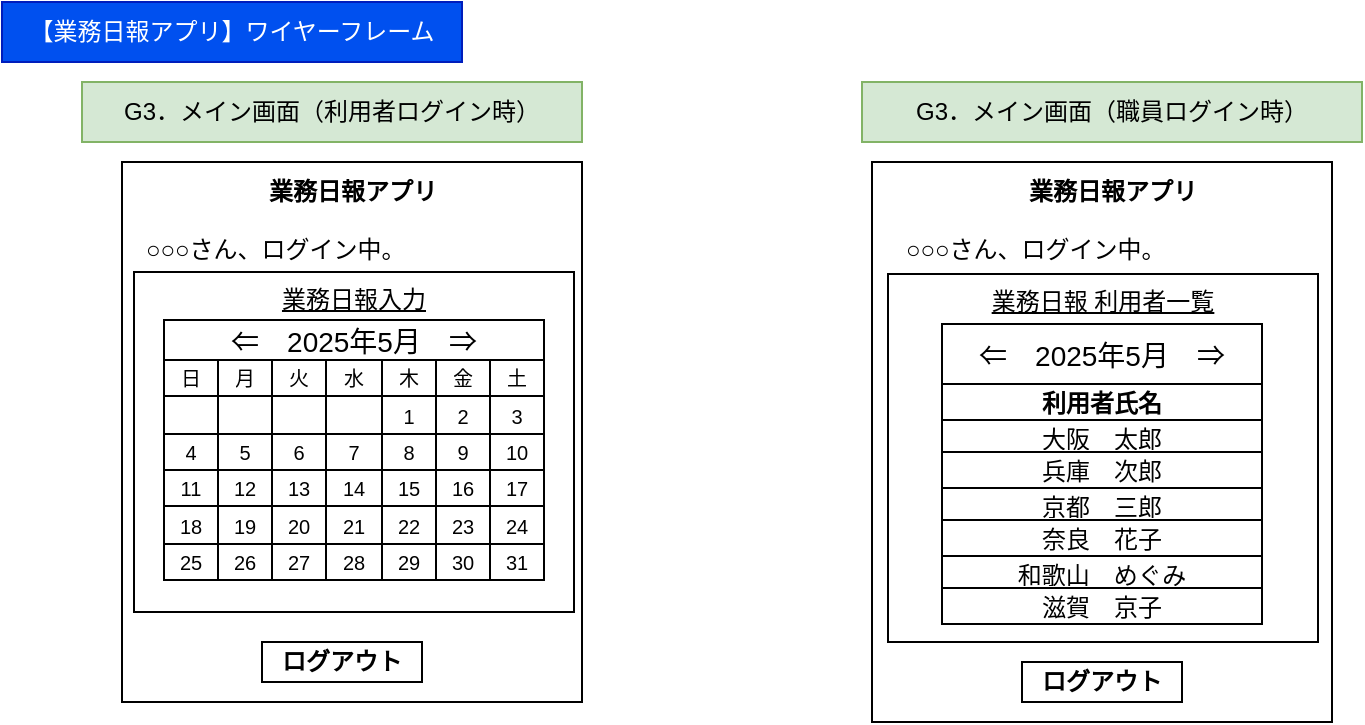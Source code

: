 <mxfile>
    <diagram id="uJjuJuyQSKaSodwNKf35" name="G3.メイン画面">
        <mxGraphModel dx="1092" dy="710" grid="1" gridSize="10" guides="1" tooltips="1" connect="1" arrows="1" fold="1" page="1" pageScale="1" pageWidth="1169" pageHeight="827" math="0" shadow="0">
            <root>
                <mxCell id="0"/>
                <mxCell id="1" parent="0"/>
                <mxCell id="D5mw6t6R2wUG9PggTOd8-1" value="G3．メイン画面（利用者ログイン時&lt;span style=&quot;font-family: monospace; font-size: 0px; text-align: start; text-wrap-mode: nowrap;&quot;&gt;%3CmxGraphModel%3E%3Croot%3E%3CmxCell%20id%3D%220%22%2F%3E%3CmxCell%20id%3D%221%22%20parent%3D%220%22%2F%3E%3CmxCell%20id%3D%222%22%20value%3D%22%EF%BC%91%EF%BC%8E%E3%83%88%E3%83%83%E3%83%97%E7%94%BB%E9%9D%A2%22%20style%3D%22text%3Bhtml%3D1%3Balign%3Dcenter%3BverticalAlign%3Dmiddle%3BwhiteSpace%3Dwrap%3Brounded%3D0%3BfillColor%3D%23d5e8d4%3BstrokeColor%3D%2382b366%3B%22%20vertex%3D%221%22%20parent%3D%221%22%3E%3CmxGeometry%20x%3D%2210%22%20y%3D%2240%22%20width%3D%22110%22%20height%3D%2230%22%20as%3D%22geometry%22%2F%3E%3C%2FmxCell%3E%3C%2Froot%3E%3C%2FmxGraphModel%3E&lt;/span&gt;）" style="text;html=1;align=center;verticalAlign=middle;whiteSpace=wrap;rounded=0;fillColor=#d5e8d4;strokeColor=#82b366;" parent="1" vertex="1">
                    <mxGeometry x="40" y="40" width="250" height="30" as="geometry"/>
                </mxCell>
                <mxCell id="D5mw6t6R2wUG9PggTOd8-2" value="G3．メイン画面（職員ログイン時&lt;span style=&quot;font-family: monospace; font-size: 0px; text-align: start; text-wrap-mode: nowrap;&quot;&gt;%3CmxGraphModel%3E%3Croot%3E%3CmxCell%20id%3D%220%22%2F%3E%3CmxCell%20id%3D%221%22%20parent%3D%220%22%2F%3E%3CmxCell%20id%3D%222%22%20value%3D%22%EF%BC%91%EF%BC%8E%E3%83%88%E3%83%83%E3%83%97%E7%94%BB%E9%9D%A2%22%20style%3D%22text%3Bhtml%3D1%3Balign%3Dcenter%3BverticalAlign%3Dmiddle%3BwhiteSpace%3Dwrap%3Brounded%3D0%3BfillColor%3D%23d5e8d4%3BstrokeColor%3D%2382b366%3B%22%20vertex%3D%221%22%20parent%3D%221%22%3E%3CmxGeometry%20x%3D%2210%22%20y%3D%2240%22%20width%3D%22110%22%20height%3D%2230%22%20as%3D%22geometry%22%2F%3E%3C%2FmxCell%3E%3C%2Froot%3E%3C%2FmxGraphModel%3E&lt;/span&gt;）" style="text;html=1;align=center;verticalAlign=middle;whiteSpace=wrap;rounded=0;fillColor=#d5e8d4;strokeColor=#82b366;" parent="1" vertex="1">
                    <mxGeometry x="430" y="40" width="250" height="30" as="geometry"/>
                </mxCell>
                <mxCell id="D5mw6t6R2wUG9PggTOd8-3" value="" style="rounded=0;whiteSpace=wrap;html=1;" parent="1" vertex="1">
                    <mxGeometry x="60" y="80" width="230" height="270" as="geometry"/>
                </mxCell>
                <mxCell id="D5mw6t6R2wUG9PggTOd8-4" value="業務日報アプリ" style="text;html=1;align=center;verticalAlign=middle;whiteSpace=wrap;rounded=0;fontStyle=1" parent="1" vertex="1">
                    <mxGeometry x="112.5" y="80" width="125" height="30" as="geometry"/>
                </mxCell>
                <mxCell id="D5mw6t6R2wUG9PggTOd8-5" value="○○○さん、ログイン中。" style="text;html=1;align=left;verticalAlign=top;whiteSpace=wrap;rounded=0;fontStyle=0" parent="1" vertex="1">
                    <mxGeometry x="70" y="110" width="210" height="20" as="geometry"/>
                </mxCell>
                <mxCell id="D5mw6t6R2wUG9PggTOd8-6" value="" style="rounded=0;whiteSpace=wrap;html=1;" parent="1" vertex="1">
                    <mxGeometry x="435" y="80" width="230" height="280" as="geometry"/>
                </mxCell>
                <mxCell id="D5mw6t6R2wUG9PggTOd8-7" value="業務日報アプリ" style="text;html=1;align=center;verticalAlign=middle;whiteSpace=wrap;rounded=0;fontStyle=1" parent="1" vertex="1">
                    <mxGeometry x="492.5" y="80" width="125" height="30" as="geometry"/>
                </mxCell>
                <mxCell id="D5mw6t6R2wUG9PggTOd8-8" value="○○○さん、ログイン中。" style="text;html=1;align=left;verticalAlign=top;whiteSpace=wrap;rounded=0;fontStyle=0" parent="1" vertex="1">
                    <mxGeometry x="450" y="110" width="210" height="20" as="geometry"/>
                </mxCell>
                <mxCell id="D5mw6t6R2wUG9PggTOd8-9" value="ログアウト" style="rounded=0;whiteSpace=wrap;html=1;fontStyle=1" parent="1" vertex="1">
                    <mxGeometry x="510" y="330" width="80" height="20" as="geometry"/>
                </mxCell>
                <mxCell id="D5mw6t6R2wUG9PggTOd8-10" value="ログアウト" style="rounded=0;whiteSpace=wrap;html=1;fontStyle=1" parent="1" vertex="1">
                    <mxGeometry x="130" y="320" width="80" height="20" as="geometry"/>
                </mxCell>
                <mxCell id="D5mw6t6R2wUG9PggTOd8-11" value="&lt;u&gt;業務日報入力&lt;/u&gt;" style="rounded=0;whiteSpace=wrap;html=1;verticalAlign=top;align=center;" parent="1" vertex="1">
                    <mxGeometry x="66" y="135" width="220" height="170" as="geometry"/>
                </mxCell>
                <mxCell id="D5mw6t6R2wUG9PggTOd8-12" value="⇐　2025年5月　⇒" style="shape=table;startSize=20;container=1;collapsible=0;childLayout=tableLayout;strokeColor=default;fontSize=14;" parent="1" vertex="1">
                    <mxGeometry x="81" y="159" width="190" height="130" as="geometry"/>
                </mxCell>
                <mxCell id="D5mw6t6R2wUG9PggTOd8-13" value="" style="shape=tableRow;horizontal=0;startSize=0;swimlaneHead=0;swimlaneBody=0;strokeColor=inherit;top=0;left=0;bottom=0;right=0;collapsible=0;dropTarget=0;fillColor=none;points=[[0,0.5],[1,0.5]];portConstraint=eastwest;fontSize=10;" parent="D5mw6t6R2wUG9PggTOd8-12" vertex="1">
                    <mxGeometry y="20" width="190" height="18" as="geometry"/>
                </mxCell>
                <mxCell id="D5mw6t6R2wUG9PggTOd8-14" value="日" style="shape=partialRectangle;html=1;whiteSpace=wrap;connectable=0;strokeColor=inherit;overflow=hidden;fillColor=none;top=0;left=0;bottom=0;right=0;pointerEvents=1;fontSize=10;" parent="D5mw6t6R2wUG9PggTOd8-13" vertex="1">
                    <mxGeometry width="27" height="18" as="geometry">
                        <mxRectangle width="27" height="18" as="alternateBounds"/>
                    </mxGeometry>
                </mxCell>
                <mxCell id="D5mw6t6R2wUG9PggTOd8-15" value="月" style="shape=partialRectangle;html=1;whiteSpace=wrap;connectable=0;strokeColor=inherit;overflow=hidden;fillColor=none;top=0;left=0;bottom=0;right=0;pointerEvents=1;fontSize=10;" parent="D5mw6t6R2wUG9PggTOd8-13" vertex="1">
                    <mxGeometry x="27" width="27" height="18" as="geometry">
                        <mxRectangle width="27" height="18" as="alternateBounds"/>
                    </mxGeometry>
                </mxCell>
                <mxCell id="D5mw6t6R2wUG9PggTOd8-16" value="火" style="shape=partialRectangle;html=1;whiteSpace=wrap;connectable=0;strokeColor=inherit;overflow=hidden;fillColor=none;top=0;left=0;bottom=0;right=0;pointerEvents=1;fontSize=10;" parent="D5mw6t6R2wUG9PggTOd8-13" vertex="1">
                    <mxGeometry x="54" width="27" height="18" as="geometry">
                        <mxRectangle width="27" height="18" as="alternateBounds"/>
                    </mxGeometry>
                </mxCell>
                <mxCell id="D5mw6t6R2wUG9PggTOd8-17" value="水" style="shape=partialRectangle;html=1;whiteSpace=wrap;connectable=0;strokeColor=inherit;overflow=hidden;fillColor=none;top=0;left=0;bottom=0;right=0;pointerEvents=1;fontSize=10;" parent="D5mw6t6R2wUG9PggTOd8-13" vertex="1">
                    <mxGeometry x="81" width="28" height="18" as="geometry">
                        <mxRectangle width="28" height="18" as="alternateBounds"/>
                    </mxGeometry>
                </mxCell>
                <mxCell id="D5mw6t6R2wUG9PggTOd8-18" value="木" style="shape=partialRectangle;html=1;whiteSpace=wrap;connectable=0;strokeColor=inherit;overflow=hidden;fillColor=none;top=0;left=0;bottom=0;right=0;pointerEvents=1;fontSize=10;" parent="D5mw6t6R2wUG9PggTOd8-13" vertex="1">
                    <mxGeometry x="109" width="27" height="18" as="geometry">
                        <mxRectangle width="27" height="18" as="alternateBounds"/>
                    </mxGeometry>
                </mxCell>
                <mxCell id="D5mw6t6R2wUG9PggTOd8-19" value="金" style="shape=partialRectangle;html=1;whiteSpace=wrap;connectable=0;strokeColor=inherit;overflow=hidden;fillColor=none;top=0;left=0;bottom=0;right=0;pointerEvents=1;fontSize=10;" parent="D5mw6t6R2wUG9PggTOd8-13" vertex="1">
                    <mxGeometry x="136" width="27" height="18" as="geometry">
                        <mxRectangle width="27" height="18" as="alternateBounds"/>
                    </mxGeometry>
                </mxCell>
                <mxCell id="D5mw6t6R2wUG9PggTOd8-20" value="土" style="shape=partialRectangle;html=1;whiteSpace=wrap;connectable=0;strokeColor=inherit;overflow=hidden;fillColor=none;top=0;left=0;bottom=0;right=0;pointerEvents=1;fontSize=10;" parent="D5mw6t6R2wUG9PggTOd8-13" vertex="1">
                    <mxGeometry x="163" width="27" height="18" as="geometry">
                        <mxRectangle width="27" height="18" as="alternateBounds"/>
                    </mxGeometry>
                </mxCell>
                <mxCell id="D5mw6t6R2wUG9PggTOd8-21" style="shape=tableRow;horizontal=0;startSize=0;swimlaneHead=0;swimlaneBody=0;strokeColor=inherit;top=0;left=0;bottom=0;right=0;collapsible=0;dropTarget=0;fillColor=none;points=[[0,0.5],[1,0.5]];portConstraint=eastwest;fontSize=10;" parent="D5mw6t6R2wUG9PggTOd8-12" vertex="1">
                    <mxGeometry y="38" width="190" height="19" as="geometry"/>
                </mxCell>
                <mxCell id="D5mw6t6R2wUG9PggTOd8-22" value="" style="shape=partialRectangle;html=1;whiteSpace=wrap;connectable=0;strokeColor=inherit;overflow=hidden;fillColor=none;top=0;left=0;bottom=0;right=0;pointerEvents=1;fontSize=10;" parent="D5mw6t6R2wUG9PggTOd8-21" vertex="1">
                    <mxGeometry width="27" height="19" as="geometry">
                        <mxRectangle width="27" height="19" as="alternateBounds"/>
                    </mxGeometry>
                </mxCell>
                <mxCell id="D5mw6t6R2wUG9PggTOd8-23" style="shape=partialRectangle;html=1;whiteSpace=wrap;connectable=0;strokeColor=inherit;overflow=hidden;fillColor=none;top=0;left=0;bottom=0;right=0;pointerEvents=1;fontSize=10;" parent="D5mw6t6R2wUG9PggTOd8-21" vertex="1">
                    <mxGeometry x="27" width="27" height="19" as="geometry">
                        <mxRectangle width="27" height="19" as="alternateBounds"/>
                    </mxGeometry>
                </mxCell>
                <mxCell id="D5mw6t6R2wUG9PggTOd8-24" style="shape=partialRectangle;html=1;whiteSpace=wrap;connectable=0;strokeColor=inherit;overflow=hidden;fillColor=none;top=0;left=0;bottom=0;right=0;pointerEvents=1;fontSize=10;" parent="D5mw6t6R2wUG9PggTOd8-21" vertex="1">
                    <mxGeometry x="54" width="27" height="19" as="geometry">
                        <mxRectangle width="27" height="19" as="alternateBounds"/>
                    </mxGeometry>
                </mxCell>
                <mxCell id="D5mw6t6R2wUG9PggTOd8-25" style="shape=partialRectangle;html=1;whiteSpace=wrap;connectable=0;strokeColor=inherit;overflow=hidden;fillColor=none;top=0;left=0;bottom=0;right=0;pointerEvents=1;fontSize=10;" parent="D5mw6t6R2wUG9PggTOd8-21" vertex="1">
                    <mxGeometry x="81" width="28" height="19" as="geometry">
                        <mxRectangle width="28" height="19" as="alternateBounds"/>
                    </mxGeometry>
                </mxCell>
                <mxCell id="D5mw6t6R2wUG9PggTOd8-26" value="1" style="shape=partialRectangle;html=1;whiteSpace=wrap;connectable=0;strokeColor=inherit;overflow=hidden;fillColor=none;top=0;left=0;bottom=0;right=0;pointerEvents=1;fontSize=10;" parent="D5mw6t6R2wUG9PggTOd8-21" vertex="1">
                    <mxGeometry x="109" width="27" height="19" as="geometry">
                        <mxRectangle width="27" height="19" as="alternateBounds"/>
                    </mxGeometry>
                </mxCell>
                <mxCell id="D5mw6t6R2wUG9PggTOd8-27" value="2" style="shape=partialRectangle;html=1;whiteSpace=wrap;connectable=0;strokeColor=inherit;overflow=hidden;fillColor=none;top=0;left=0;bottom=0;right=0;pointerEvents=1;fontSize=10;" parent="D5mw6t6R2wUG9PggTOd8-21" vertex="1">
                    <mxGeometry x="136" width="27" height="19" as="geometry">
                        <mxRectangle width="27" height="19" as="alternateBounds"/>
                    </mxGeometry>
                </mxCell>
                <mxCell id="D5mw6t6R2wUG9PggTOd8-28" value="3" style="shape=partialRectangle;html=1;whiteSpace=wrap;connectable=0;strokeColor=inherit;overflow=hidden;fillColor=none;top=0;left=0;bottom=0;right=0;pointerEvents=1;fontSize=10;" parent="D5mw6t6R2wUG9PggTOd8-21" vertex="1">
                    <mxGeometry x="163" width="27" height="19" as="geometry">
                        <mxRectangle width="27" height="19" as="alternateBounds"/>
                    </mxGeometry>
                </mxCell>
                <mxCell id="D5mw6t6R2wUG9PggTOd8-29" style="shape=tableRow;horizontal=0;startSize=0;swimlaneHead=0;swimlaneBody=0;strokeColor=inherit;top=0;left=0;bottom=0;right=0;collapsible=0;dropTarget=0;fillColor=none;points=[[0,0.5],[1,0.5]];portConstraint=eastwest;fontSize=10;" parent="D5mw6t6R2wUG9PggTOd8-12" vertex="1">
                    <mxGeometry y="57" width="190" height="18" as="geometry"/>
                </mxCell>
                <mxCell id="D5mw6t6R2wUG9PggTOd8-30" value="4" style="shape=partialRectangle;html=1;whiteSpace=wrap;connectable=0;strokeColor=inherit;overflow=hidden;fillColor=none;top=0;left=0;bottom=0;right=0;pointerEvents=1;fontSize=10;" parent="D5mw6t6R2wUG9PggTOd8-29" vertex="1">
                    <mxGeometry width="27" height="18" as="geometry">
                        <mxRectangle width="27" height="18" as="alternateBounds"/>
                    </mxGeometry>
                </mxCell>
                <mxCell id="D5mw6t6R2wUG9PggTOd8-31" value="5" style="shape=partialRectangle;html=1;whiteSpace=wrap;connectable=0;strokeColor=inherit;overflow=hidden;fillColor=none;top=0;left=0;bottom=0;right=0;pointerEvents=1;fontSize=10;" parent="D5mw6t6R2wUG9PggTOd8-29" vertex="1">
                    <mxGeometry x="27" width="27" height="18" as="geometry">
                        <mxRectangle width="27" height="18" as="alternateBounds"/>
                    </mxGeometry>
                </mxCell>
                <mxCell id="D5mw6t6R2wUG9PggTOd8-32" value="6" style="shape=partialRectangle;html=1;whiteSpace=wrap;connectable=0;strokeColor=inherit;overflow=hidden;fillColor=none;top=0;left=0;bottom=0;right=0;pointerEvents=1;fontSize=10;" parent="D5mw6t6R2wUG9PggTOd8-29" vertex="1">
                    <mxGeometry x="54" width="27" height="18" as="geometry">
                        <mxRectangle width="27" height="18" as="alternateBounds"/>
                    </mxGeometry>
                </mxCell>
                <mxCell id="D5mw6t6R2wUG9PggTOd8-33" value="7" style="shape=partialRectangle;html=1;whiteSpace=wrap;connectable=0;strokeColor=inherit;overflow=hidden;fillColor=none;top=0;left=0;bottom=0;right=0;pointerEvents=1;fontSize=10;" parent="D5mw6t6R2wUG9PggTOd8-29" vertex="1">
                    <mxGeometry x="81" width="28" height="18" as="geometry">
                        <mxRectangle width="28" height="18" as="alternateBounds"/>
                    </mxGeometry>
                </mxCell>
                <mxCell id="D5mw6t6R2wUG9PggTOd8-34" value="8" style="shape=partialRectangle;html=1;whiteSpace=wrap;connectable=0;strokeColor=inherit;overflow=hidden;fillColor=none;top=0;left=0;bottom=0;right=0;pointerEvents=1;fontSize=10;" parent="D5mw6t6R2wUG9PggTOd8-29" vertex="1">
                    <mxGeometry x="109" width="27" height="18" as="geometry">
                        <mxRectangle width="27" height="18" as="alternateBounds"/>
                    </mxGeometry>
                </mxCell>
                <mxCell id="D5mw6t6R2wUG9PggTOd8-35" value="9" style="shape=partialRectangle;html=1;whiteSpace=wrap;connectable=0;strokeColor=inherit;overflow=hidden;fillColor=none;top=0;left=0;bottom=0;right=0;pointerEvents=1;fontSize=10;" parent="D5mw6t6R2wUG9PggTOd8-29" vertex="1">
                    <mxGeometry x="136" width="27" height="18" as="geometry">
                        <mxRectangle width="27" height="18" as="alternateBounds"/>
                    </mxGeometry>
                </mxCell>
                <mxCell id="D5mw6t6R2wUG9PggTOd8-36" value="10" style="shape=partialRectangle;html=1;whiteSpace=wrap;connectable=0;strokeColor=inherit;overflow=hidden;fillColor=none;top=0;left=0;bottom=0;right=0;pointerEvents=1;fontSize=10;" parent="D5mw6t6R2wUG9PggTOd8-29" vertex="1">
                    <mxGeometry x="163" width="27" height="18" as="geometry">
                        <mxRectangle width="27" height="18" as="alternateBounds"/>
                    </mxGeometry>
                </mxCell>
                <mxCell id="D5mw6t6R2wUG9PggTOd8-37" style="shape=tableRow;horizontal=0;startSize=0;swimlaneHead=0;swimlaneBody=0;strokeColor=inherit;top=0;left=0;bottom=0;right=0;collapsible=0;dropTarget=0;fillColor=none;points=[[0,0.5],[1,0.5]];portConstraint=eastwest;fontSize=10;" parent="D5mw6t6R2wUG9PggTOd8-12" vertex="1">
                    <mxGeometry y="75" width="190" height="18" as="geometry"/>
                </mxCell>
                <mxCell id="D5mw6t6R2wUG9PggTOd8-38" value="11" style="shape=partialRectangle;html=1;whiteSpace=wrap;connectable=0;strokeColor=inherit;overflow=hidden;fillColor=none;top=0;left=0;bottom=0;right=0;pointerEvents=1;fontSize=10;" parent="D5mw6t6R2wUG9PggTOd8-37" vertex="1">
                    <mxGeometry width="27" height="18" as="geometry">
                        <mxRectangle width="27" height="18" as="alternateBounds"/>
                    </mxGeometry>
                </mxCell>
                <mxCell id="D5mw6t6R2wUG9PggTOd8-39" value="12" style="shape=partialRectangle;html=1;whiteSpace=wrap;connectable=0;strokeColor=inherit;overflow=hidden;fillColor=none;top=0;left=0;bottom=0;right=0;pointerEvents=1;fontSize=10;" parent="D5mw6t6R2wUG9PggTOd8-37" vertex="1">
                    <mxGeometry x="27" width="27" height="18" as="geometry">
                        <mxRectangle width="27" height="18" as="alternateBounds"/>
                    </mxGeometry>
                </mxCell>
                <mxCell id="D5mw6t6R2wUG9PggTOd8-40" value="13" style="shape=partialRectangle;html=1;whiteSpace=wrap;connectable=0;strokeColor=inherit;overflow=hidden;fillColor=none;top=0;left=0;bottom=0;right=0;pointerEvents=1;fontSize=10;" parent="D5mw6t6R2wUG9PggTOd8-37" vertex="1">
                    <mxGeometry x="54" width="27" height="18" as="geometry">
                        <mxRectangle width="27" height="18" as="alternateBounds"/>
                    </mxGeometry>
                </mxCell>
                <mxCell id="D5mw6t6R2wUG9PggTOd8-41" value="14" style="shape=partialRectangle;html=1;whiteSpace=wrap;connectable=0;strokeColor=inherit;overflow=hidden;fillColor=none;top=0;left=0;bottom=0;right=0;pointerEvents=1;fontSize=10;" parent="D5mw6t6R2wUG9PggTOd8-37" vertex="1">
                    <mxGeometry x="81" width="28" height="18" as="geometry">
                        <mxRectangle width="28" height="18" as="alternateBounds"/>
                    </mxGeometry>
                </mxCell>
                <mxCell id="D5mw6t6R2wUG9PggTOd8-42" value="15" style="shape=partialRectangle;html=1;whiteSpace=wrap;connectable=0;strokeColor=inherit;overflow=hidden;fillColor=none;top=0;left=0;bottom=0;right=0;pointerEvents=1;fontSize=10;" parent="D5mw6t6R2wUG9PggTOd8-37" vertex="1">
                    <mxGeometry x="109" width="27" height="18" as="geometry">
                        <mxRectangle width="27" height="18" as="alternateBounds"/>
                    </mxGeometry>
                </mxCell>
                <mxCell id="D5mw6t6R2wUG9PggTOd8-43" value="16" style="shape=partialRectangle;html=1;whiteSpace=wrap;connectable=0;strokeColor=inherit;overflow=hidden;fillColor=none;top=0;left=0;bottom=0;right=0;pointerEvents=1;fontSize=10;" parent="D5mw6t6R2wUG9PggTOd8-37" vertex="1">
                    <mxGeometry x="136" width="27" height="18" as="geometry">
                        <mxRectangle width="27" height="18" as="alternateBounds"/>
                    </mxGeometry>
                </mxCell>
                <mxCell id="D5mw6t6R2wUG9PggTOd8-44" value="17" style="shape=partialRectangle;html=1;whiteSpace=wrap;connectable=0;strokeColor=inherit;overflow=hidden;fillColor=none;top=0;left=0;bottom=0;right=0;pointerEvents=1;fontSize=10;" parent="D5mw6t6R2wUG9PggTOd8-37" vertex="1">
                    <mxGeometry x="163" width="27" height="18" as="geometry">
                        <mxRectangle width="27" height="18" as="alternateBounds"/>
                    </mxGeometry>
                </mxCell>
                <mxCell id="D5mw6t6R2wUG9PggTOd8-45" style="shape=tableRow;horizontal=0;startSize=0;swimlaneHead=0;swimlaneBody=0;strokeColor=inherit;top=0;left=0;bottom=0;right=0;collapsible=0;dropTarget=0;fillColor=none;points=[[0,0.5],[1,0.5]];portConstraint=eastwest;fontSize=10;" parent="D5mw6t6R2wUG9PggTOd8-12" vertex="1">
                    <mxGeometry y="93" width="190" height="19" as="geometry"/>
                </mxCell>
                <mxCell id="D5mw6t6R2wUG9PggTOd8-46" value="18" style="shape=partialRectangle;html=1;whiteSpace=wrap;connectable=0;strokeColor=inherit;overflow=hidden;fillColor=none;top=0;left=0;bottom=0;right=0;pointerEvents=1;fontSize=10;" parent="D5mw6t6R2wUG9PggTOd8-45" vertex="1">
                    <mxGeometry width="27" height="19" as="geometry">
                        <mxRectangle width="27" height="19" as="alternateBounds"/>
                    </mxGeometry>
                </mxCell>
                <mxCell id="D5mw6t6R2wUG9PggTOd8-47" value="19" style="shape=partialRectangle;html=1;whiteSpace=wrap;connectable=0;strokeColor=inherit;overflow=hidden;fillColor=none;top=0;left=0;bottom=0;right=0;pointerEvents=1;fontSize=10;" parent="D5mw6t6R2wUG9PggTOd8-45" vertex="1">
                    <mxGeometry x="27" width="27" height="19" as="geometry">
                        <mxRectangle width="27" height="19" as="alternateBounds"/>
                    </mxGeometry>
                </mxCell>
                <mxCell id="D5mw6t6R2wUG9PggTOd8-48" value="20" style="shape=partialRectangle;html=1;whiteSpace=wrap;connectable=0;strokeColor=inherit;overflow=hidden;fillColor=none;top=0;left=0;bottom=0;right=0;pointerEvents=1;fontSize=10;" parent="D5mw6t6R2wUG9PggTOd8-45" vertex="1">
                    <mxGeometry x="54" width="27" height="19" as="geometry">
                        <mxRectangle width="27" height="19" as="alternateBounds"/>
                    </mxGeometry>
                </mxCell>
                <mxCell id="D5mw6t6R2wUG9PggTOd8-49" value="21" style="shape=partialRectangle;html=1;whiteSpace=wrap;connectable=0;strokeColor=inherit;overflow=hidden;fillColor=none;top=0;left=0;bottom=0;right=0;pointerEvents=1;fontSize=10;" parent="D5mw6t6R2wUG9PggTOd8-45" vertex="1">
                    <mxGeometry x="81" width="28" height="19" as="geometry">
                        <mxRectangle width="28" height="19" as="alternateBounds"/>
                    </mxGeometry>
                </mxCell>
                <mxCell id="D5mw6t6R2wUG9PggTOd8-50" value="22" style="shape=partialRectangle;html=1;whiteSpace=wrap;connectable=0;strokeColor=inherit;overflow=hidden;fillColor=none;top=0;left=0;bottom=0;right=0;pointerEvents=1;fontSize=10;" parent="D5mw6t6R2wUG9PggTOd8-45" vertex="1">
                    <mxGeometry x="109" width="27" height="19" as="geometry">
                        <mxRectangle width="27" height="19" as="alternateBounds"/>
                    </mxGeometry>
                </mxCell>
                <mxCell id="D5mw6t6R2wUG9PggTOd8-51" value="23" style="shape=partialRectangle;html=1;whiteSpace=wrap;connectable=0;strokeColor=inherit;overflow=hidden;fillColor=none;top=0;left=0;bottom=0;right=0;pointerEvents=1;fontSize=10;" parent="D5mw6t6R2wUG9PggTOd8-45" vertex="1">
                    <mxGeometry x="136" width="27" height="19" as="geometry">
                        <mxRectangle width="27" height="19" as="alternateBounds"/>
                    </mxGeometry>
                </mxCell>
                <mxCell id="D5mw6t6R2wUG9PggTOd8-52" value="24" style="shape=partialRectangle;html=1;whiteSpace=wrap;connectable=0;strokeColor=inherit;overflow=hidden;fillColor=none;top=0;left=0;bottom=0;right=0;pointerEvents=1;fontSize=10;" parent="D5mw6t6R2wUG9PggTOd8-45" vertex="1">
                    <mxGeometry x="163" width="27" height="19" as="geometry">
                        <mxRectangle width="27" height="19" as="alternateBounds"/>
                    </mxGeometry>
                </mxCell>
                <mxCell id="D5mw6t6R2wUG9PggTOd8-53" value="" style="shape=tableRow;horizontal=0;startSize=0;swimlaneHead=0;swimlaneBody=0;strokeColor=inherit;top=0;left=0;bottom=0;right=0;collapsible=0;dropTarget=0;fillColor=none;points=[[0,0.5],[1,0.5]];portConstraint=eastwest;fontSize=10;" parent="D5mw6t6R2wUG9PggTOd8-12" vertex="1">
                    <mxGeometry y="112" width="190" height="18" as="geometry"/>
                </mxCell>
                <mxCell id="D5mw6t6R2wUG9PggTOd8-54" value="25" style="shape=partialRectangle;html=1;whiteSpace=wrap;connectable=0;strokeColor=inherit;overflow=hidden;fillColor=none;top=0;left=0;bottom=0;right=0;pointerEvents=1;fontSize=10;" parent="D5mw6t6R2wUG9PggTOd8-53" vertex="1">
                    <mxGeometry width="27" height="18" as="geometry">
                        <mxRectangle width="27" height="18" as="alternateBounds"/>
                    </mxGeometry>
                </mxCell>
                <mxCell id="D5mw6t6R2wUG9PggTOd8-55" value="26" style="shape=partialRectangle;html=1;whiteSpace=wrap;connectable=0;strokeColor=inherit;overflow=hidden;fillColor=none;top=0;left=0;bottom=0;right=0;pointerEvents=1;fontSize=10;" parent="D5mw6t6R2wUG9PggTOd8-53" vertex="1">
                    <mxGeometry x="27" width="27" height="18" as="geometry">
                        <mxRectangle width="27" height="18" as="alternateBounds"/>
                    </mxGeometry>
                </mxCell>
                <mxCell id="D5mw6t6R2wUG9PggTOd8-56" value="27" style="shape=partialRectangle;html=1;whiteSpace=wrap;connectable=0;strokeColor=inherit;overflow=hidden;fillColor=none;top=0;left=0;bottom=0;right=0;pointerEvents=1;fontSize=10;" parent="D5mw6t6R2wUG9PggTOd8-53" vertex="1">
                    <mxGeometry x="54" width="27" height="18" as="geometry">
                        <mxRectangle width="27" height="18" as="alternateBounds"/>
                    </mxGeometry>
                </mxCell>
                <mxCell id="D5mw6t6R2wUG9PggTOd8-57" value="28" style="shape=partialRectangle;html=1;whiteSpace=wrap;connectable=0;strokeColor=inherit;overflow=hidden;fillColor=none;top=0;left=0;bottom=0;right=0;pointerEvents=1;fontSize=10;" parent="D5mw6t6R2wUG9PggTOd8-53" vertex="1">
                    <mxGeometry x="81" width="28" height="18" as="geometry">
                        <mxRectangle width="28" height="18" as="alternateBounds"/>
                    </mxGeometry>
                </mxCell>
                <mxCell id="D5mw6t6R2wUG9PggTOd8-58" value="29" style="shape=partialRectangle;html=1;whiteSpace=wrap;connectable=0;strokeColor=inherit;overflow=hidden;fillColor=none;top=0;left=0;bottom=0;right=0;pointerEvents=1;fontSize=10;" parent="D5mw6t6R2wUG9PggTOd8-53" vertex="1">
                    <mxGeometry x="109" width="27" height="18" as="geometry">
                        <mxRectangle width="27" height="18" as="alternateBounds"/>
                    </mxGeometry>
                </mxCell>
                <mxCell id="D5mw6t6R2wUG9PggTOd8-59" value="30" style="shape=partialRectangle;html=1;whiteSpace=wrap;connectable=0;strokeColor=inherit;overflow=hidden;fillColor=none;top=0;left=0;bottom=0;right=0;pointerEvents=1;fontSize=10;" parent="D5mw6t6R2wUG9PggTOd8-53" vertex="1">
                    <mxGeometry x="136" width="27" height="18" as="geometry">
                        <mxRectangle width="27" height="18" as="alternateBounds"/>
                    </mxGeometry>
                </mxCell>
                <mxCell id="D5mw6t6R2wUG9PggTOd8-60" value="31" style="shape=partialRectangle;html=1;whiteSpace=wrap;connectable=0;strokeColor=inherit;overflow=hidden;fillColor=none;top=0;left=0;bottom=0;right=0;pointerEvents=1;fontSize=10;" parent="D5mw6t6R2wUG9PggTOd8-53" vertex="1">
                    <mxGeometry x="163" width="27" height="18" as="geometry">
                        <mxRectangle width="27" height="18" as="alternateBounds"/>
                    </mxGeometry>
                </mxCell>
                <mxCell id="D5mw6t6R2wUG9PggTOd8-61" value="&lt;u&gt;業務日報 利用者一覧&lt;/u&gt;" style="rounded=0;whiteSpace=wrap;html=1;verticalAlign=top;align=center;" parent="1" vertex="1">
                    <mxGeometry x="443" y="136" width="215" height="184" as="geometry"/>
                </mxCell>
                <mxCell id="D5mw6t6R2wUG9PggTOd8-62" value="⇐　2025年5月　⇒" style="shape=table;startSize=30;container=1;collapsible=0;childLayout=tableLayout;strokeColor=default;fontSize=14;" parent="1" vertex="1">
                    <mxGeometry x="470" y="161" width="160" height="150" as="geometry"/>
                </mxCell>
                <mxCell id="D5mw6t6R2wUG9PggTOd8-63" value="" style="shape=tableRow;horizontal=0;startSize=0;swimlaneHead=0;swimlaneBody=0;strokeColor=inherit;top=0;left=0;bottom=0;right=0;collapsible=0;dropTarget=0;fillColor=none;points=[[0,0.5],[1,0.5]];portConstraint=eastwest;fontSize=12;" parent="D5mw6t6R2wUG9PggTOd8-62" vertex="1">
                    <mxGeometry y="30" width="160" height="18" as="geometry"/>
                </mxCell>
                <mxCell id="D5mw6t6R2wUG9PggTOd8-64" value="&lt;b&gt;利用者氏名&lt;/b&gt;" style="shape=partialRectangle;html=1;whiteSpace=wrap;connectable=0;strokeColor=inherit;overflow=hidden;fillColor=none;top=0;left=0;bottom=0;right=0;pointerEvents=1;fontSize=12;" parent="D5mw6t6R2wUG9PggTOd8-63" vertex="1">
                    <mxGeometry width="160" height="18" as="geometry">
                        <mxRectangle width="160" height="18" as="alternateBounds"/>
                    </mxGeometry>
                </mxCell>
                <mxCell id="D5mw6t6R2wUG9PggTOd8-65" value="" style="shape=tableRow;horizontal=0;startSize=0;swimlaneHead=0;swimlaneBody=0;strokeColor=inherit;top=0;left=0;bottom=0;right=0;collapsible=0;dropTarget=0;fillColor=none;points=[[0,0.5],[1,0.5]];portConstraint=eastwest;fontSize=12;" parent="D5mw6t6R2wUG9PggTOd8-62" vertex="1">
                    <mxGeometry y="48" width="160" height="16" as="geometry"/>
                </mxCell>
                <mxCell id="D5mw6t6R2wUG9PggTOd8-66" value="大阪　太郎" style="shape=partialRectangle;html=1;whiteSpace=wrap;connectable=0;strokeColor=inherit;overflow=hidden;fillColor=none;top=0;left=0;bottom=0;right=0;pointerEvents=1;fontSize=12;" parent="D5mw6t6R2wUG9PggTOd8-65" vertex="1">
                    <mxGeometry width="160" height="16" as="geometry">
                        <mxRectangle width="160" height="16" as="alternateBounds"/>
                    </mxGeometry>
                </mxCell>
                <mxCell id="D5mw6t6R2wUG9PggTOd8-67" style="shape=tableRow;horizontal=0;startSize=0;swimlaneHead=0;swimlaneBody=0;strokeColor=inherit;top=0;left=0;bottom=0;right=0;collapsible=0;dropTarget=0;fillColor=none;points=[[0,0.5],[1,0.5]];portConstraint=eastwest;fontSize=12;" parent="D5mw6t6R2wUG9PggTOd8-62" vertex="1">
                    <mxGeometry y="64" width="160" height="18" as="geometry"/>
                </mxCell>
                <mxCell id="D5mw6t6R2wUG9PggTOd8-68" value="兵庫　次郎" style="shape=partialRectangle;html=1;whiteSpace=wrap;connectable=0;strokeColor=inherit;overflow=hidden;fillColor=none;top=0;left=0;bottom=0;right=0;pointerEvents=1;fontSize=12;" parent="D5mw6t6R2wUG9PggTOd8-67" vertex="1">
                    <mxGeometry width="160" height="18" as="geometry">
                        <mxRectangle width="160" height="18" as="alternateBounds"/>
                    </mxGeometry>
                </mxCell>
                <mxCell id="D5mw6t6R2wUG9PggTOd8-69" style="shape=tableRow;horizontal=0;startSize=0;swimlaneHead=0;swimlaneBody=0;strokeColor=inherit;top=0;left=0;bottom=0;right=0;collapsible=0;dropTarget=0;fillColor=none;points=[[0,0.5],[1,0.5]];portConstraint=eastwest;fontSize=12;" parent="D5mw6t6R2wUG9PggTOd8-62" vertex="1">
                    <mxGeometry y="82" width="160" height="16" as="geometry"/>
                </mxCell>
                <mxCell id="D5mw6t6R2wUG9PggTOd8-70" value="京都　三郎" style="shape=partialRectangle;html=1;whiteSpace=wrap;connectable=0;strokeColor=inherit;overflow=hidden;fillColor=none;top=0;left=0;bottom=0;right=0;pointerEvents=1;fontSize=12;" parent="D5mw6t6R2wUG9PggTOd8-69" vertex="1">
                    <mxGeometry width="160" height="16" as="geometry">
                        <mxRectangle width="160" height="16" as="alternateBounds"/>
                    </mxGeometry>
                </mxCell>
                <mxCell id="D5mw6t6R2wUG9PggTOd8-71" style="shape=tableRow;horizontal=0;startSize=0;swimlaneHead=0;swimlaneBody=0;strokeColor=inherit;top=0;left=0;bottom=0;right=0;collapsible=0;dropTarget=0;fillColor=none;points=[[0,0.5],[1,0.5]];portConstraint=eastwest;fontSize=12;" parent="D5mw6t6R2wUG9PggTOd8-62" vertex="1">
                    <mxGeometry y="98" width="160" height="18" as="geometry"/>
                </mxCell>
                <mxCell id="D5mw6t6R2wUG9PggTOd8-72" value="奈良　花子" style="shape=partialRectangle;html=1;whiteSpace=wrap;connectable=0;strokeColor=inherit;overflow=hidden;fillColor=none;top=0;left=0;bottom=0;right=0;pointerEvents=1;fontSize=12;" parent="D5mw6t6R2wUG9PggTOd8-71" vertex="1">
                    <mxGeometry width="160" height="18" as="geometry">
                        <mxRectangle width="160" height="18" as="alternateBounds"/>
                    </mxGeometry>
                </mxCell>
                <mxCell id="D5mw6t6R2wUG9PggTOd8-73" style="shape=tableRow;horizontal=0;startSize=0;swimlaneHead=0;swimlaneBody=0;strokeColor=inherit;top=0;left=0;bottom=0;right=0;collapsible=0;dropTarget=0;fillColor=none;points=[[0,0.5],[1,0.5]];portConstraint=eastwest;fontSize=12;" parent="D5mw6t6R2wUG9PggTOd8-62" vertex="1">
                    <mxGeometry y="116" width="160" height="16" as="geometry"/>
                </mxCell>
                <mxCell id="D5mw6t6R2wUG9PggTOd8-74" value="和歌山　めぐみ" style="shape=partialRectangle;html=1;whiteSpace=wrap;connectable=0;strokeColor=inherit;overflow=hidden;fillColor=none;top=0;left=0;bottom=0;right=0;pointerEvents=1;fontSize=12;" parent="D5mw6t6R2wUG9PggTOd8-73" vertex="1">
                    <mxGeometry width="160" height="16" as="geometry">
                        <mxRectangle width="160" height="16" as="alternateBounds"/>
                    </mxGeometry>
                </mxCell>
                <mxCell id="D5mw6t6R2wUG9PggTOd8-75" value="" style="shape=tableRow;horizontal=0;startSize=0;swimlaneHead=0;swimlaneBody=0;strokeColor=inherit;top=0;left=0;bottom=0;right=0;collapsible=0;dropTarget=0;fillColor=none;points=[[0,0.5],[1,0.5]];portConstraint=eastwest;fontSize=12;" parent="D5mw6t6R2wUG9PggTOd8-62" vertex="1">
                    <mxGeometry y="132" width="160" height="18" as="geometry"/>
                </mxCell>
                <mxCell id="D5mw6t6R2wUG9PggTOd8-76" value="滋賀　京子" style="shape=partialRectangle;html=1;whiteSpace=wrap;connectable=0;strokeColor=inherit;overflow=hidden;fillColor=none;top=0;left=0;bottom=0;right=0;pointerEvents=1;fontSize=12;" parent="D5mw6t6R2wUG9PggTOd8-75" vertex="1">
                    <mxGeometry width="160" height="18" as="geometry">
                        <mxRectangle width="160" height="18" as="alternateBounds"/>
                    </mxGeometry>
                </mxCell>
                <mxCell id="VUkLGGgLgqpX2v7hKJGa-1" value="【業務日報アプリ】ワイヤーフレーム" style="text;html=1;align=center;verticalAlign=middle;whiteSpace=wrap;rounded=0;fillColor=#0050ef;fontColor=#ffffff;strokeColor=#001DBC;" parent="1" vertex="1">
                    <mxGeometry width="230" height="30" as="geometry"/>
                </mxCell>
            </root>
        </mxGraphModel>
    </diagram>
</mxfile>